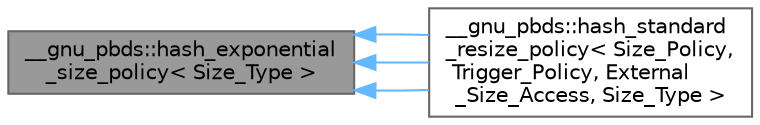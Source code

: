 digraph "__gnu_pbds::hash_exponential_size_policy&lt; Size_Type &gt;"
{
 // LATEX_PDF_SIZE
  bgcolor="transparent";
  edge [fontname=Helvetica,fontsize=10,labelfontname=Helvetica,labelfontsize=10];
  node [fontname=Helvetica,fontsize=10,shape=box,height=0.2,width=0.4];
  rankdir="LR";
  Node1 [id="Node000001",label="__gnu_pbds::hash_exponential\l_size_policy\< Size_Type \>",height=0.2,width=0.4,color="gray40", fillcolor="grey60", style="filled", fontcolor="black",tooltip=" "];
  Node1 -> Node2 [id="edge7_Node000001_Node000002",dir="back",color="steelblue1",style="solid",tooltip=" "];
  Node2 [id="Node000002",label="__gnu_pbds::hash_standard\l_resize_policy\< Size_Policy,\l Trigger_Policy, External\l_Size_Access, Size_Type \>",height=0.2,width=0.4,color="gray40", fillcolor="white", style="filled",URL="$class____gnu__pbds_1_1hash__standard__resize__policy.html",tooltip="A resize policy which delegates operations to size and trigger policies."];
  Node1 -> Node2 [id="edge8_Node000001_Node000002",dir="back",color="steelblue1",style="solid",tooltip=" "];
  Node1 -> Node2 [id="edge9_Node000001_Node000002",dir="back",color="steelblue1",style="solid",tooltip=" "];
}
